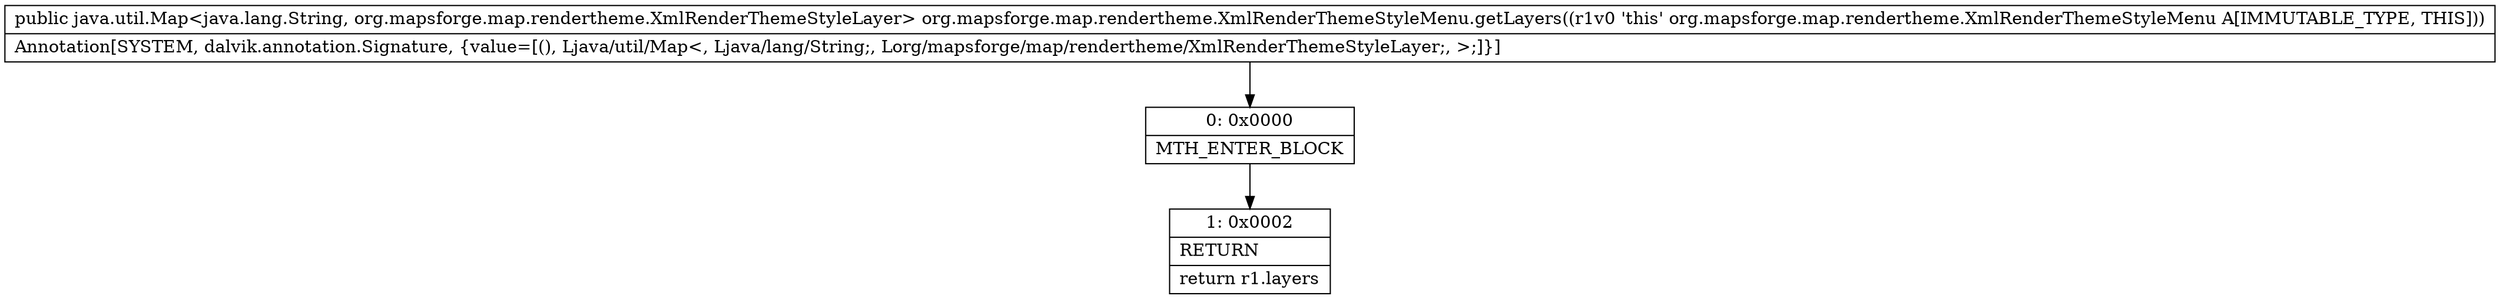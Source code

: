digraph "CFG fororg.mapsforge.map.rendertheme.XmlRenderThemeStyleMenu.getLayers()Ljava\/util\/Map;" {
Node_0 [shape=record,label="{0\:\ 0x0000|MTH_ENTER_BLOCK\l}"];
Node_1 [shape=record,label="{1\:\ 0x0002|RETURN\l|return r1.layers\l}"];
MethodNode[shape=record,label="{public java.util.Map\<java.lang.String, org.mapsforge.map.rendertheme.XmlRenderThemeStyleLayer\> org.mapsforge.map.rendertheme.XmlRenderThemeStyleMenu.getLayers((r1v0 'this' org.mapsforge.map.rendertheme.XmlRenderThemeStyleMenu A[IMMUTABLE_TYPE, THIS]))  | Annotation[SYSTEM, dalvik.annotation.Signature, \{value=[(), Ljava\/util\/Map\<, Ljava\/lang\/String;, Lorg\/mapsforge\/map\/rendertheme\/XmlRenderThemeStyleLayer;, \>;]\}]\l}"];
MethodNode -> Node_0;
Node_0 -> Node_1;
}

